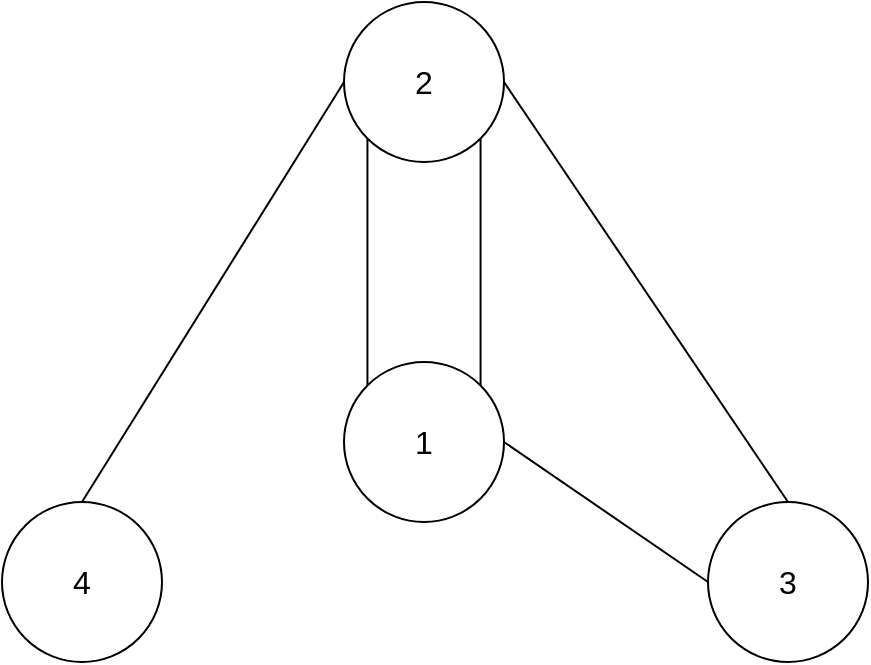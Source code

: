 <mxfile version="21.6.9" type="github">
  <diagram name="第 1 页" id="4mFs4OE3YxinvxvTkIwU">
    <mxGraphModel dx="1379" dy="1164" grid="0" gridSize="10" guides="1" tooltips="1" connect="1" arrows="1" fold="1" page="0" pageScale="1" pageWidth="827" pageHeight="1169" math="0" shadow="0">
      <root>
        <mxCell id="0" />
        <mxCell id="1" parent="0" />
        <mxCell id="SmuVZXcfhwMBwBLiexbj-12" style="edgeStyle=none;curved=1;rounded=0;orthogonalLoop=1;jettySize=auto;html=1;exitX=0;exitY=0;exitDx=0;exitDy=0;entryX=0;entryY=1;entryDx=0;entryDy=0;fontSize=12;startSize=8;endSize=8;endArrow=none;endFill=0;" parent="1" source="SmuVZXcfhwMBwBLiexbj-2" target="SmuVZXcfhwMBwBLiexbj-3" edge="1">
          <mxGeometry relative="1" as="geometry" />
        </mxCell>
        <mxCell id="SmuVZXcfhwMBwBLiexbj-13" style="edgeStyle=none;curved=1;rounded=0;orthogonalLoop=1;jettySize=auto;html=1;exitX=1;exitY=0.5;exitDx=0;exitDy=0;entryX=0;entryY=0.5;entryDx=0;entryDy=0;fontSize=12;startSize=8;endSize=8;endArrow=none;endFill=0;" parent="1" source="SmuVZXcfhwMBwBLiexbj-2" target="SmuVZXcfhwMBwBLiexbj-4" edge="1">
          <mxGeometry relative="1" as="geometry" />
        </mxCell>
        <mxCell id="4h3vWVUaFvDvEUpD70cT-2" style="orthogonalLoop=1;jettySize=auto;html=1;exitX=1;exitY=0;exitDx=0;exitDy=0;entryX=1;entryY=1;entryDx=0;entryDy=0;curved=1;endArrow=none;endFill=0;" edge="1" parent="1" source="SmuVZXcfhwMBwBLiexbj-2" target="SmuVZXcfhwMBwBLiexbj-3">
          <mxGeometry relative="1" as="geometry" />
        </mxCell>
        <mxCell id="SmuVZXcfhwMBwBLiexbj-2" value="1" style="ellipse;whiteSpace=wrap;html=1;aspect=fixed;fontSize=16;" parent="1" vertex="1">
          <mxGeometry x="175" y="114" width="80" height="80" as="geometry" />
        </mxCell>
        <mxCell id="SmuVZXcfhwMBwBLiexbj-15" style="edgeStyle=none;curved=1;rounded=0;orthogonalLoop=1;jettySize=auto;html=1;exitX=1;exitY=0.5;exitDx=0;exitDy=0;entryX=0.5;entryY=0;entryDx=0;entryDy=0;fontSize=12;startSize=8;endSize=8;endArrow=none;endFill=0;" parent="1" source="SmuVZXcfhwMBwBLiexbj-3" target="SmuVZXcfhwMBwBLiexbj-4" edge="1">
          <mxGeometry relative="1" as="geometry" />
        </mxCell>
        <mxCell id="SmuVZXcfhwMBwBLiexbj-16" style="edgeStyle=none;curved=1;rounded=0;orthogonalLoop=1;jettySize=auto;html=1;exitX=0;exitY=0.5;exitDx=0;exitDy=0;entryX=0.5;entryY=0;entryDx=0;entryDy=0;fontSize=12;startSize=8;endSize=8;endArrow=none;endFill=0;" parent="1" source="SmuVZXcfhwMBwBLiexbj-3" target="SmuVZXcfhwMBwBLiexbj-5" edge="1">
          <mxGeometry relative="1" as="geometry" />
        </mxCell>
        <mxCell id="SmuVZXcfhwMBwBLiexbj-3" value="2" style="ellipse;whiteSpace=wrap;html=1;aspect=fixed;fontSize=16;" parent="1" vertex="1">
          <mxGeometry x="175" y="-66" width="80" height="80" as="geometry" />
        </mxCell>
        <mxCell id="SmuVZXcfhwMBwBLiexbj-4" value="3" style="ellipse;whiteSpace=wrap;html=1;aspect=fixed;fontSize=16;" parent="1" vertex="1">
          <mxGeometry x="357" y="184" width="80" height="80" as="geometry" />
        </mxCell>
        <mxCell id="SmuVZXcfhwMBwBLiexbj-5" value="4" style="ellipse;whiteSpace=wrap;html=1;aspect=fixed;fontSize=16;" parent="1" vertex="1">
          <mxGeometry x="4" y="184" width="80" height="80" as="geometry" />
        </mxCell>
      </root>
    </mxGraphModel>
  </diagram>
</mxfile>
